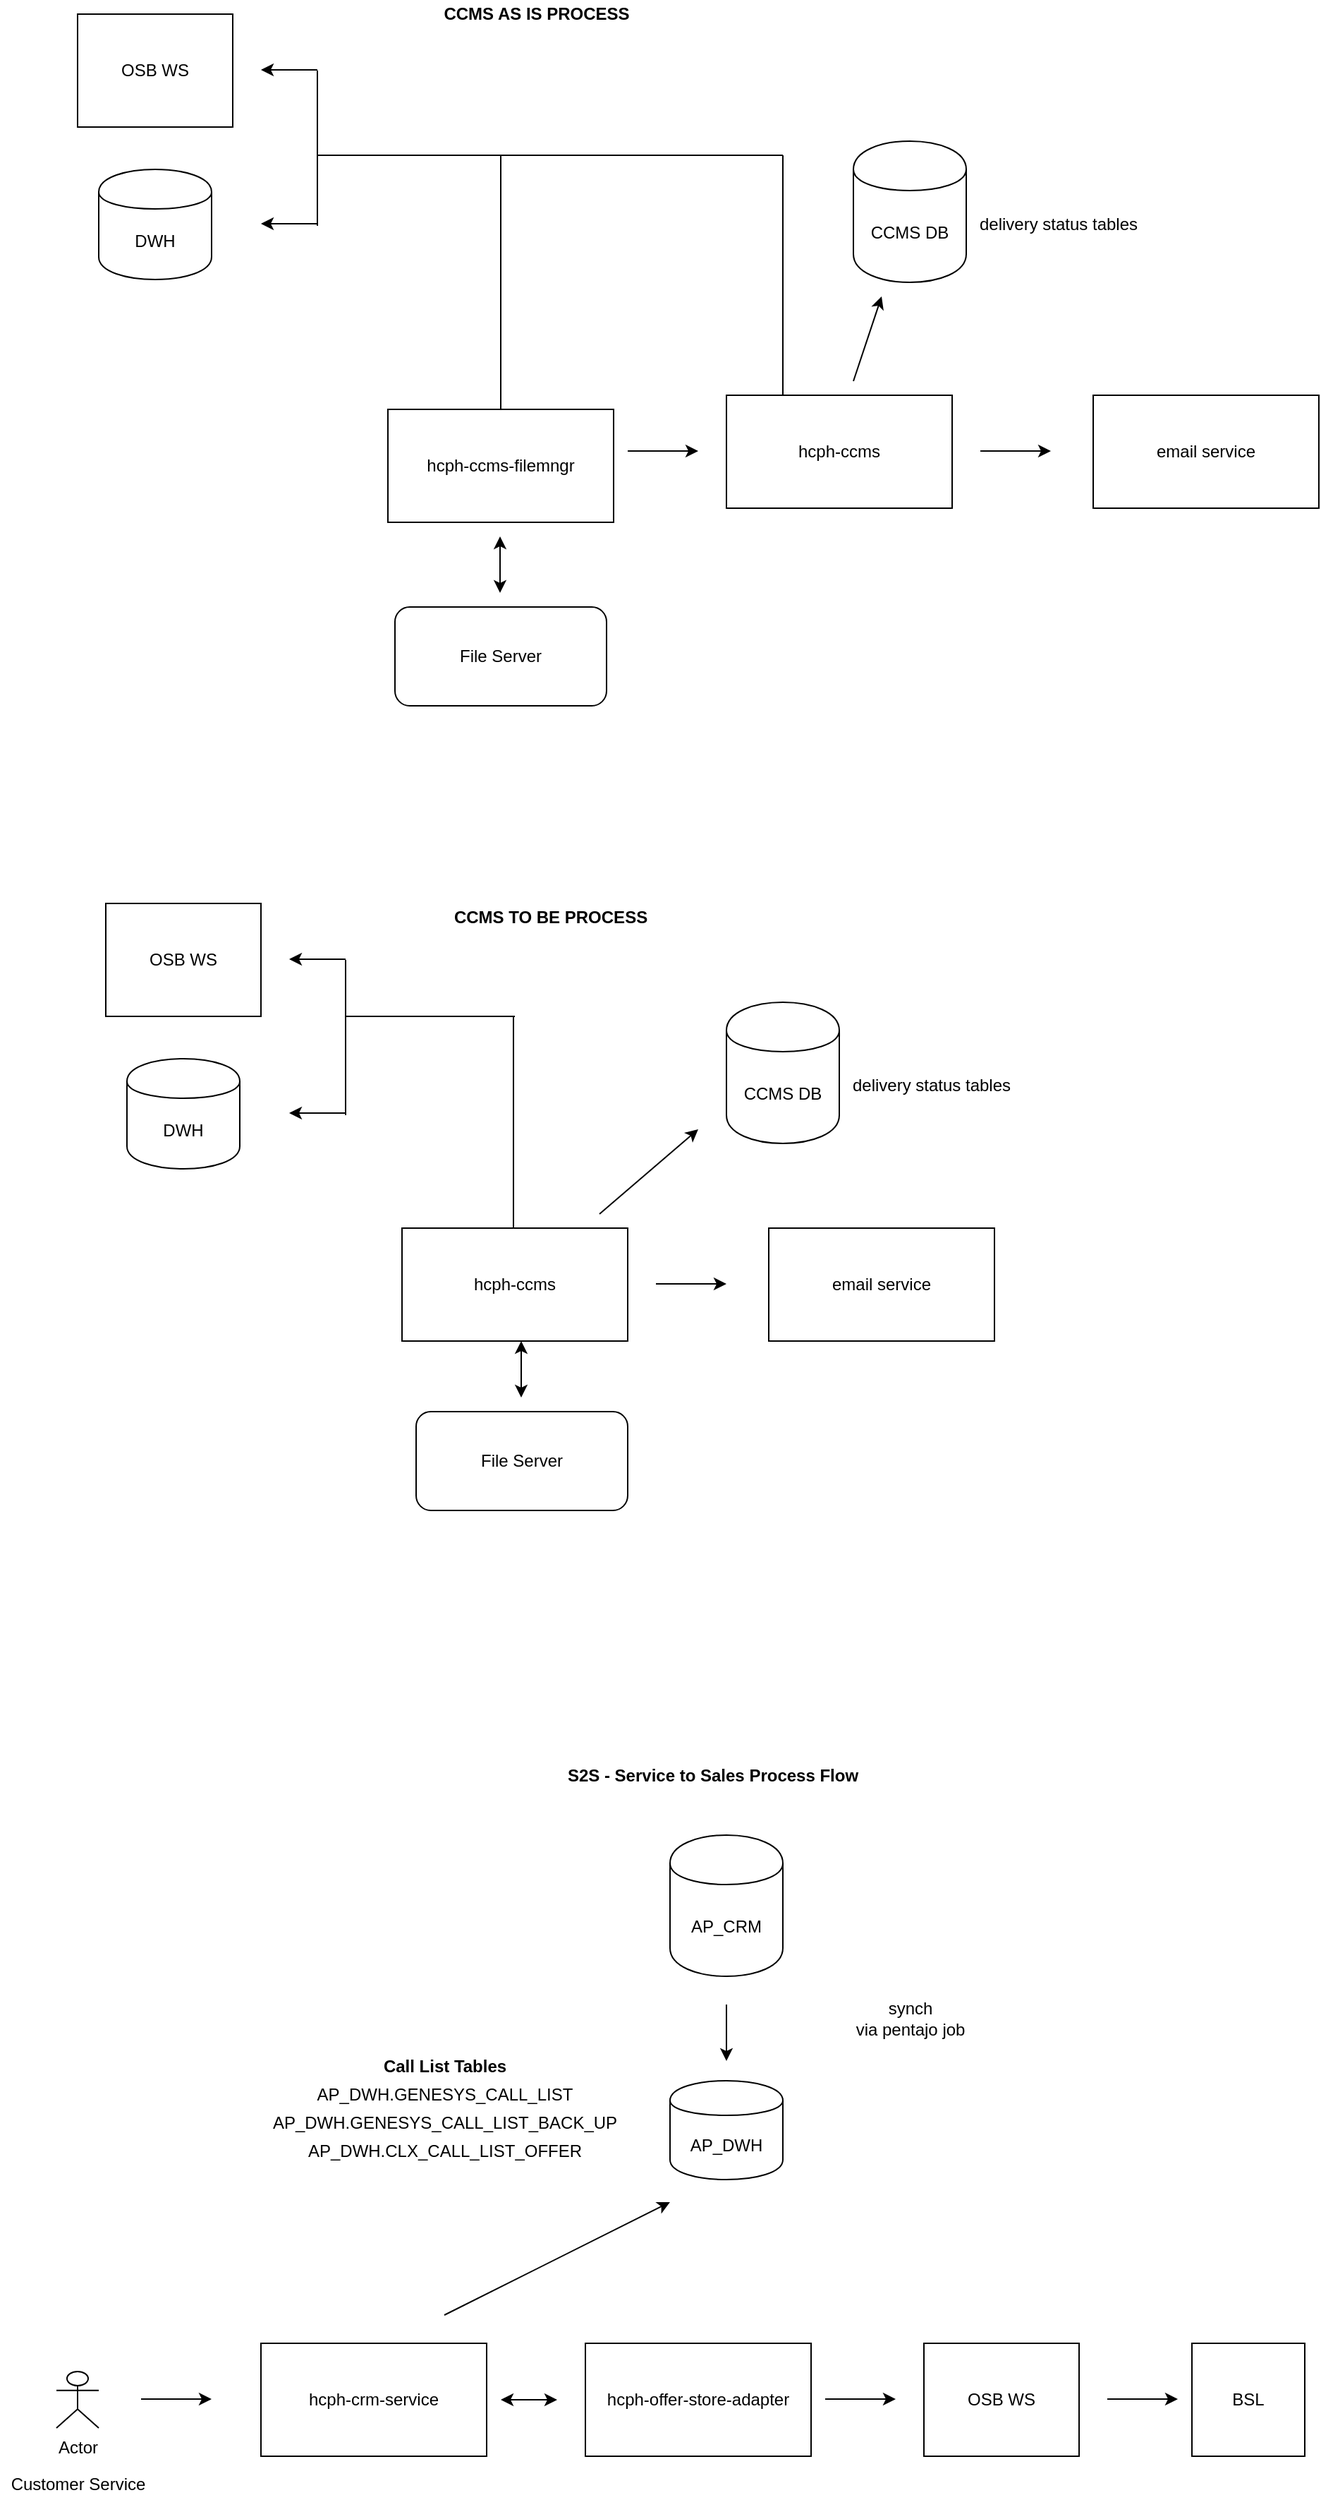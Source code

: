 <mxfile version="13.3.9" type="github">
  <diagram id="MbqvgFbTMx83-BG4Br1u" name="Page-1">
    <mxGraphModel dx="1606" dy="1622" grid="1" gridSize="10" guides="1" tooltips="1" connect="1" arrows="1" fold="1" page="1" pageScale="1" pageWidth="1100" pageHeight="850" math="0" shadow="0">
      <root>
        <mxCell id="0" />
        <mxCell id="1" parent="0" />
        <mxCell id="bOzeOjzVqwc1Ep4cM6MG-1" value="OSB WS" style="rounded=0;whiteSpace=wrap;html=1;" parent="1" vertex="1">
          <mxGeometry x="130" y="-100" width="110" height="80" as="geometry" />
        </mxCell>
        <mxCell id="bOzeOjzVqwc1Ep4cM6MG-2" value="CCMS DB" style="shape=cylinder;whiteSpace=wrap;html=1;boundedLbl=1;backgroundOutline=1;" parent="1" vertex="1">
          <mxGeometry x="570" y="-30" width="80" height="100" as="geometry" />
        </mxCell>
        <mxCell id="bOzeOjzVqwc1Ep4cM6MG-5" value="hcph-ccms" style="rounded=0;whiteSpace=wrap;html=1;" parent="1" vertex="1">
          <mxGeometry x="340" y="130" width="160" height="80" as="geometry" />
        </mxCell>
        <mxCell id="CeXjt3tNkDbRU5A6O2gZ-1" value="&lt;b&gt;CCMS TO BE PROCESS&lt;/b&gt;" style="text;html=1;align=center;verticalAlign=middle;resizable=0;points=[];autosize=1;" vertex="1" parent="1">
          <mxGeometry x="370" y="-100" width="150" height="20" as="geometry" />
        </mxCell>
        <mxCell id="CeXjt3tNkDbRU5A6O2gZ-2" value="File Server" style="rounded=1;whiteSpace=wrap;html=1;" vertex="1" parent="1">
          <mxGeometry x="350" y="260" width="150" height="70" as="geometry" />
        </mxCell>
        <mxCell id="CeXjt3tNkDbRU5A6O2gZ-4" value="email service" style="rounded=0;whiteSpace=wrap;html=1;" vertex="1" parent="1">
          <mxGeometry x="600" y="130" width="160" height="80" as="geometry" />
        </mxCell>
        <mxCell id="CeXjt3tNkDbRU5A6O2gZ-6" value="" style="endArrow=classic;startArrow=classic;html=1;" edge="1" parent="1">
          <mxGeometry width="50" height="50" relative="1" as="geometry">
            <mxPoint x="424.5" y="250" as="sourcePoint" />
            <mxPoint x="424.5" y="210" as="targetPoint" />
          </mxGeometry>
        </mxCell>
        <mxCell id="CeXjt3tNkDbRU5A6O2gZ-7" value="" style="endArrow=classic;html=1;" edge="1" parent="1">
          <mxGeometry width="50" height="50" relative="1" as="geometry">
            <mxPoint x="520" y="169.5" as="sourcePoint" />
            <mxPoint x="570" y="169.5" as="targetPoint" />
          </mxGeometry>
        </mxCell>
        <mxCell id="CeXjt3tNkDbRU5A6O2gZ-11" value="DWH" style="shape=cylinder;whiteSpace=wrap;html=1;boundedLbl=1;backgroundOutline=1;" vertex="1" parent="1">
          <mxGeometry x="145" y="10" width="80" height="78" as="geometry" />
        </mxCell>
        <mxCell id="CeXjt3tNkDbRU5A6O2gZ-15" value="" style="endArrow=classic;html=1;" edge="1" parent="1">
          <mxGeometry width="50" height="50" relative="1" as="geometry">
            <mxPoint x="480" y="120" as="sourcePoint" />
            <mxPoint x="550" y="60" as="targetPoint" />
          </mxGeometry>
        </mxCell>
        <mxCell id="CeXjt3tNkDbRU5A6O2gZ-29" value="" style="endArrow=classic;html=1;" edge="1" parent="1">
          <mxGeometry width="50" height="50" relative="1" as="geometry">
            <mxPoint x="300" y="-60.5" as="sourcePoint" />
            <mxPoint x="260" y="-60.5" as="targetPoint" />
          </mxGeometry>
        </mxCell>
        <mxCell id="CeXjt3tNkDbRU5A6O2gZ-30" value="" style="endArrow=classic;html=1;" edge="1" parent="1">
          <mxGeometry width="50" height="50" relative="1" as="geometry">
            <mxPoint x="300" y="48.5" as="sourcePoint" />
            <mxPoint x="260" y="48.5" as="targetPoint" />
          </mxGeometry>
        </mxCell>
        <mxCell id="CeXjt3tNkDbRU5A6O2gZ-31" value="" style="endArrow=none;html=1;" edge="1" parent="1">
          <mxGeometry width="50" height="50" relative="1" as="geometry">
            <mxPoint x="300" y="50" as="sourcePoint" />
            <mxPoint x="300" y="-60" as="targetPoint" />
          </mxGeometry>
        </mxCell>
        <mxCell id="CeXjt3tNkDbRU5A6O2gZ-32" value="" style="endArrow=none;html=1;" edge="1" parent="1">
          <mxGeometry width="50" height="50" relative="1" as="geometry">
            <mxPoint x="300" y="-20" as="sourcePoint" />
            <mxPoint x="320" y="-20" as="targetPoint" />
          </mxGeometry>
        </mxCell>
        <mxCell id="CeXjt3tNkDbRU5A6O2gZ-34" value="" style="endArrow=none;html=1;" edge="1" parent="1">
          <mxGeometry width="50" height="50" relative="1" as="geometry">
            <mxPoint x="419" y="130" as="sourcePoint" />
            <mxPoint x="419" y="-20" as="targetPoint" />
          </mxGeometry>
        </mxCell>
        <mxCell id="CeXjt3tNkDbRU5A6O2gZ-35" value="" style="endArrow=none;html=1;" edge="1" parent="1">
          <mxGeometry width="50" height="50" relative="1" as="geometry">
            <mxPoint x="320" y="-20" as="sourcePoint" />
            <mxPoint x="420" y="-20" as="targetPoint" />
          </mxGeometry>
        </mxCell>
        <mxCell id="CeXjt3tNkDbRU5A6O2gZ-36" value="delivery status tables" style="text;html=1;align=center;verticalAlign=middle;resizable=0;points=[];autosize=1;" vertex="1" parent="1">
          <mxGeometry x="650" y="19" width="130" height="20" as="geometry" />
        </mxCell>
        <mxCell id="CeXjt3tNkDbRU5A6O2gZ-57" value="OSB WS" style="rounded=0;whiteSpace=wrap;html=1;" vertex="1" parent="1">
          <mxGeometry x="110" y="-730" width="110" height="80" as="geometry" />
        </mxCell>
        <mxCell id="CeXjt3tNkDbRU5A6O2gZ-58" value="CCMS DB" style="shape=cylinder;whiteSpace=wrap;html=1;boundedLbl=1;backgroundOutline=1;" vertex="1" parent="1">
          <mxGeometry x="660" y="-640" width="80" height="100" as="geometry" />
        </mxCell>
        <mxCell id="CeXjt3tNkDbRU5A6O2gZ-59" value="hcph-ccms" style="rounded=0;whiteSpace=wrap;html=1;" vertex="1" parent="1">
          <mxGeometry x="570" y="-460" width="160" height="80" as="geometry" />
        </mxCell>
        <mxCell id="CeXjt3tNkDbRU5A6O2gZ-60" value="" style="endArrow=classic;html=1;" edge="1" parent="1">
          <mxGeometry width="50" height="50" relative="1" as="geometry">
            <mxPoint x="500" y="-420.5" as="sourcePoint" />
            <mxPoint x="550" y="-420.5" as="targetPoint" />
          </mxGeometry>
        </mxCell>
        <mxCell id="CeXjt3tNkDbRU5A6O2gZ-61" value="&lt;b&gt;CCMS AS IS PROCESS&lt;/b&gt;" style="text;html=1;align=center;verticalAlign=middle;resizable=0;points=[];autosize=1;" vertex="1" parent="1">
          <mxGeometry x="360" y="-740" width="150" height="20" as="geometry" />
        </mxCell>
        <mxCell id="CeXjt3tNkDbRU5A6O2gZ-62" value="File Server" style="rounded=1;whiteSpace=wrap;html=1;" vertex="1" parent="1">
          <mxGeometry x="335" y="-310" width="150" height="70" as="geometry" />
        </mxCell>
        <mxCell id="CeXjt3tNkDbRU5A6O2gZ-63" value="email service" style="rounded=0;whiteSpace=wrap;html=1;" vertex="1" parent="1">
          <mxGeometry x="830" y="-460" width="160" height="80" as="geometry" />
        </mxCell>
        <mxCell id="CeXjt3tNkDbRU5A6O2gZ-64" value="" style="endArrow=classic;startArrow=classic;html=1;" edge="1" parent="1">
          <mxGeometry width="50" height="50" relative="1" as="geometry">
            <mxPoint x="409.5" y="-320" as="sourcePoint" />
            <mxPoint x="409.5" y="-360" as="targetPoint" />
          </mxGeometry>
        </mxCell>
        <mxCell id="CeXjt3tNkDbRU5A6O2gZ-65" value="" style="endArrow=classic;html=1;" edge="1" parent="1">
          <mxGeometry width="50" height="50" relative="1" as="geometry">
            <mxPoint x="750" y="-420.5" as="sourcePoint" />
            <mxPoint x="800" y="-420.5" as="targetPoint" />
          </mxGeometry>
        </mxCell>
        <mxCell id="CeXjt3tNkDbRU5A6O2gZ-66" value="hcph-ccms-filemngr" style="rounded=0;whiteSpace=wrap;html=1;" vertex="1" parent="1">
          <mxGeometry x="330" y="-450" width="160" height="80" as="geometry" />
        </mxCell>
        <mxCell id="CeXjt3tNkDbRU5A6O2gZ-67" value="DWH" style="shape=cylinder;whiteSpace=wrap;html=1;boundedLbl=1;backgroundOutline=1;" vertex="1" parent="1">
          <mxGeometry x="125" y="-620" width="80" height="78" as="geometry" />
        </mxCell>
        <mxCell id="CeXjt3tNkDbRU5A6O2gZ-68" value="" style="endArrow=classic;html=1;" edge="1" parent="1">
          <mxGeometry width="50" height="50" relative="1" as="geometry">
            <mxPoint x="660" y="-470" as="sourcePoint" />
            <mxPoint x="680" y="-530" as="targetPoint" />
          </mxGeometry>
        </mxCell>
        <mxCell id="CeXjt3tNkDbRU5A6O2gZ-69" value="" style="endArrow=classic;html=1;" edge="1" parent="1">
          <mxGeometry width="50" height="50" relative="1" as="geometry">
            <mxPoint x="280" y="-690.5" as="sourcePoint" />
            <mxPoint x="240" y="-690.5" as="targetPoint" />
          </mxGeometry>
        </mxCell>
        <mxCell id="CeXjt3tNkDbRU5A6O2gZ-70" value="" style="endArrow=classic;html=1;" edge="1" parent="1">
          <mxGeometry width="50" height="50" relative="1" as="geometry">
            <mxPoint x="280" y="-581.5" as="sourcePoint" />
            <mxPoint x="240" y="-581.5" as="targetPoint" />
          </mxGeometry>
        </mxCell>
        <mxCell id="CeXjt3tNkDbRU5A6O2gZ-71" value="" style="endArrow=none;html=1;" edge="1" parent="1">
          <mxGeometry width="50" height="50" relative="1" as="geometry">
            <mxPoint x="280" y="-580" as="sourcePoint" />
            <mxPoint x="280" y="-690" as="targetPoint" />
          </mxGeometry>
        </mxCell>
        <mxCell id="CeXjt3tNkDbRU5A6O2gZ-72" value="" style="endArrow=none;html=1;" edge="1" parent="1">
          <mxGeometry width="50" height="50" relative="1" as="geometry">
            <mxPoint x="280" y="-630" as="sourcePoint" />
            <mxPoint x="410" y="-630" as="targetPoint" />
          </mxGeometry>
        </mxCell>
        <mxCell id="CeXjt3tNkDbRU5A6O2gZ-73" value="" style="endArrow=none;html=1;exitX=0.5;exitY=0;exitDx=0;exitDy=0;" edge="1" parent="1" source="CeXjt3tNkDbRU5A6O2gZ-66">
          <mxGeometry width="50" height="50" relative="1" as="geometry">
            <mxPoint x="410" y="-480" as="sourcePoint" />
            <mxPoint x="410" y="-630" as="targetPoint" />
          </mxGeometry>
        </mxCell>
        <mxCell id="CeXjt3tNkDbRU5A6O2gZ-74" value="" style="endArrow=none;html=1;" edge="1" parent="1">
          <mxGeometry width="50" height="50" relative="1" as="geometry">
            <mxPoint x="610" y="-460" as="sourcePoint" />
            <mxPoint x="610" y="-630" as="targetPoint" />
          </mxGeometry>
        </mxCell>
        <mxCell id="CeXjt3tNkDbRU5A6O2gZ-75" value="" style="endArrow=none;html=1;" edge="1" parent="1">
          <mxGeometry width="50" height="50" relative="1" as="geometry">
            <mxPoint x="410" y="-630" as="sourcePoint" />
            <mxPoint x="610" y="-630" as="targetPoint" />
          </mxGeometry>
        </mxCell>
        <mxCell id="CeXjt3tNkDbRU5A6O2gZ-76" value="delivery status tables" style="text;html=1;align=center;verticalAlign=middle;resizable=0;points=[];autosize=1;" vertex="1" parent="1">
          <mxGeometry x="740" y="-591" width="130" height="20" as="geometry" />
        </mxCell>
        <mxCell id="CeXjt3tNkDbRU5A6O2gZ-94" value="OSB WS" style="rounded=0;whiteSpace=wrap;html=1;" vertex="1" parent="1">
          <mxGeometry x="710" y="920" width="110" height="80" as="geometry" />
        </mxCell>
        <mxCell id="CeXjt3tNkDbRU5A6O2gZ-95" value="AP_DWH" style="shape=cylinder;whiteSpace=wrap;html=1;boundedLbl=1;backgroundOutline=1;" vertex="1" parent="1">
          <mxGeometry x="530" y="734" width="80" height="70" as="geometry" />
        </mxCell>
        <mxCell id="CeXjt3tNkDbRU5A6O2gZ-96" value="hcph-crm-service" style="rounded=0;whiteSpace=wrap;html=1;" vertex="1" parent="1">
          <mxGeometry x="240" y="920" width="160" height="80" as="geometry" />
        </mxCell>
        <mxCell id="CeXjt3tNkDbRU5A6O2gZ-97" value="&lt;b&gt;S2S - Service to Sales Process Flow&lt;br&gt;&amp;nbsp;&lt;/b&gt;" style="text;html=1;align=center;verticalAlign=middle;resizable=0;points=[];autosize=1;" vertex="1" parent="1">
          <mxGeometry x="450" y="510" width="220" height="30" as="geometry" />
        </mxCell>
        <mxCell id="CeXjt3tNkDbRU5A6O2gZ-99" value="hcph-offer-store-adapter" style="rounded=0;whiteSpace=wrap;html=1;" vertex="1" parent="1">
          <mxGeometry x="470" y="920" width="160" height="80" as="geometry" />
        </mxCell>
        <mxCell id="CeXjt3tNkDbRU5A6O2gZ-102" value="AP_CRM" style="shape=cylinder;whiteSpace=wrap;html=1;boundedLbl=1;backgroundOutline=1;" vertex="1" parent="1">
          <mxGeometry x="530" y="560" width="80" height="100" as="geometry" />
        </mxCell>
        <mxCell id="CeXjt3tNkDbRU5A6O2gZ-110" value="&lt;b&gt;Call List Tables&lt;/b&gt;" style="text;html=1;align=center;verticalAlign=middle;resizable=0;points=[];autosize=1;" vertex="1" parent="1">
          <mxGeometry x="320" y="714" width="100" height="20" as="geometry" />
        </mxCell>
        <mxCell id="CeXjt3tNkDbRU5A6O2gZ-112" value="" style="endArrow=classic;html=1;" edge="1" parent="1">
          <mxGeometry width="50" height="50" relative="1" as="geometry">
            <mxPoint x="640" y="959.5" as="sourcePoint" />
            <mxPoint x="690" y="959.5" as="targetPoint" />
          </mxGeometry>
        </mxCell>
        <mxCell id="CeXjt3tNkDbRU5A6O2gZ-114" value="" style="endArrow=classic;html=1;" edge="1" parent="1">
          <mxGeometry width="50" height="50" relative="1" as="geometry">
            <mxPoint x="570" y="680" as="sourcePoint" />
            <mxPoint x="570" y="720" as="targetPoint" />
          </mxGeometry>
        </mxCell>
        <mxCell id="CeXjt3tNkDbRU5A6O2gZ-115" value="synch &lt;br&gt;via pentajo job" style="text;html=1;align=center;verticalAlign=middle;resizable=0;points=[];autosize=1;" vertex="1" parent="1">
          <mxGeometry x="655" y="675" width="90" height="30" as="geometry" />
        </mxCell>
        <mxCell id="CeXjt3tNkDbRU5A6O2gZ-116" value="AP_DWH.GENESYS_CALL_LIST" style="text;html=1;align=center;verticalAlign=middle;resizable=0;points=[];autosize=1;" vertex="1" parent="1">
          <mxGeometry x="270" y="734" width="200" height="20" as="geometry" />
        </mxCell>
        <mxCell id="CeXjt3tNkDbRU5A6O2gZ-117" value="AP_DWH.GENESYS_CALL_LIST_BACK_UP" style="text;html=1;align=center;verticalAlign=middle;resizable=0;points=[];autosize=1;" vertex="1" parent="1">
          <mxGeometry x="240" y="754" width="260" height="20" as="geometry" />
        </mxCell>
        <mxCell id="CeXjt3tNkDbRU5A6O2gZ-118" value="AP_DWH.CLX_CALL_LIST_OFFER" style="text;html=1;align=center;verticalAlign=middle;resizable=0;points=[];autosize=1;" vertex="1" parent="1">
          <mxGeometry x="265" y="774" width="210" height="20" as="geometry" />
        </mxCell>
        <mxCell id="CeXjt3tNkDbRU5A6O2gZ-119" value="BSL" style="whiteSpace=wrap;html=1;aspect=fixed;" vertex="1" parent="1">
          <mxGeometry x="900" y="920" width="80" height="80" as="geometry" />
        </mxCell>
        <mxCell id="CeXjt3tNkDbRU5A6O2gZ-120" value="" style="endArrow=classic;html=1;" edge="1" parent="1">
          <mxGeometry width="50" height="50" relative="1" as="geometry">
            <mxPoint x="840" y="959.5" as="sourcePoint" />
            <mxPoint x="890" y="959.5" as="targetPoint" />
          </mxGeometry>
        </mxCell>
        <mxCell id="CeXjt3tNkDbRU5A6O2gZ-121" value="Actor" style="shape=umlActor;verticalLabelPosition=bottom;verticalAlign=top;html=1;outlineConnect=0;" vertex="1" parent="1">
          <mxGeometry x="95" y="940" width="30" height="40" as="geometry" />
        </mxCell>
        <mxCell id="CeXjt3tNkDbRU5A6O2gZ-132" value="" style="endArrow=classic;html=1;" edge="1" parent="1">
          <mxGeometry width="50" height="50" relative="1" as="geometry">
            <mxPoint x="155" y="959.5" as="sourcePoint" />
            <mxPoint x="205" y="959.5" as="targetPoint" />
          </mxGeometry>
        </mxCell>
        <mxCell id="CeXjt3tNkDbRU5A6O2gZ-133" value="" style="endArrow=classic;html=1;" edge="1" parent="1">
          <mxGeometry width="50" height="50" relative="1" as="geometry">
            <mxPoint x="370" y="900" as="sourcePoint" />
            <mxPoint x="530" y="820" as="targetPoint" />
          </mxGeometry>
        </mxCell>
        <mxCell id="CeXjt3tNkDbRU5A6O2gZ-134" value="" style="endArrow=classic;startArrow=classic;html=1;" edge="1" parent="1">
          <mxGeometry width="50" height="50" relative="1" as="geometry">
            <mxPoint x="410" y="960" as="sourcePoint" />
            <mxPoint x="450" y="960" as="targetPoint" />
          </mxGeometry>
        </mxCell>
        <mxCell id="CeXjt3tNkDbRU5A6O2gZ-135" value="Customer Service&lt;br&gt;" style="text;html=1;align=center;verticalAlign=middle;resizable=0;points=[];autosize=1;" vertex="1" parent="1">
          <mxGeometry x="55" y="1010" width="110" height="20" as="geometry" />
        </mxCell>
      </root>
    </mxGraphModel>
  </diagram>
</mxfile>
